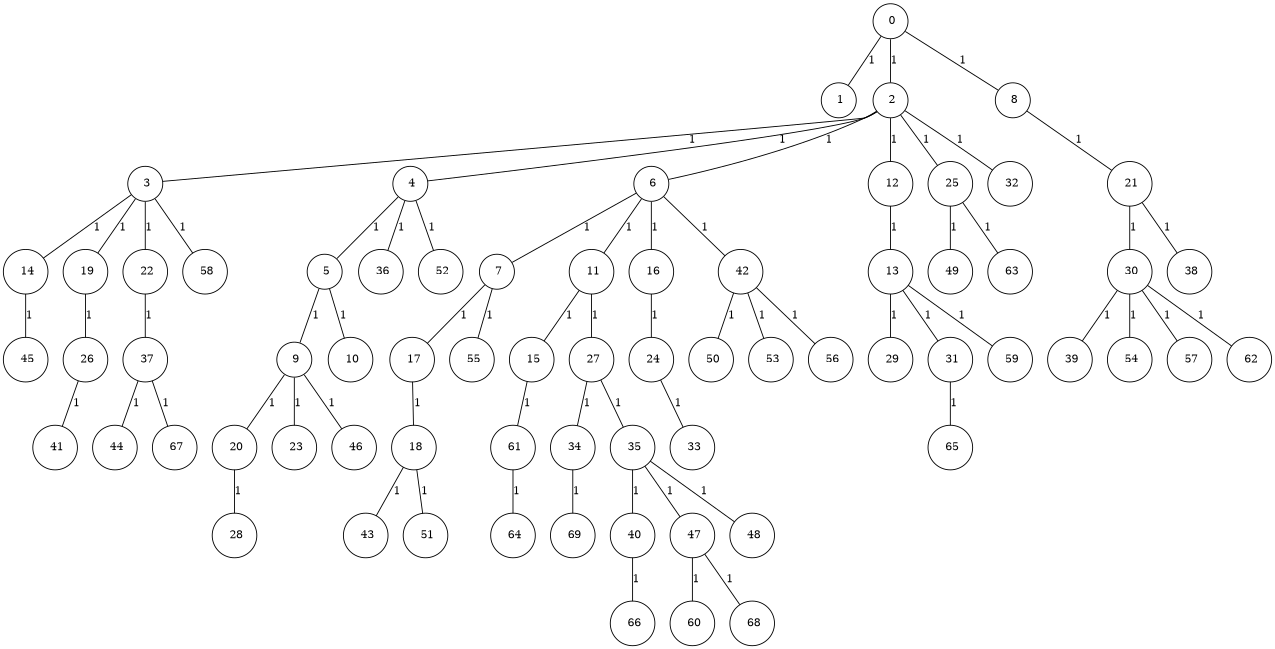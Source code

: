 graph G {
size="8.5,11;"
ratio = "expand;"
fixedsize="true;"
overlap="scale;"
node[shape=circle,width=.12,hight=.12,fontsize=12]
edge[fontsize=12]

0[label=" 0" color=black, pos="0.93683211,1.8814683!"];
1[label=" 1" color=black, pos="2.5515937,2.5500824!"];
2[label=" 2" color=black, pos="2.6477506,1.2938486!"];
3[label=" 3" color=black, pos="1.6936515,1.9988296!"];
4[label=" 4" color=black, pos="2.1744858,2.8767698!"];
5[label=" 5" color=black, pos="0.16982897,0.91993303!"];
6[label=" 6" color=black, pos="0.23731672,2.9802996!"];
7[label=" 7" color=black, pos="0.78050924,0.64437974!"];
8[label=" 8" color=black, pos="1.1336716,1.2692332!"];
9[label=" 9" color=black, pos="1.4015155,1.5872381!"];
10[label=" 10" color=black, pos="0.33938793,1.4302934!"];
11[label=" 11" color=black, pos="1.1325755,1.0319453!"];
12[label=" 12" color=black, pos="2.844322,1.0815278!"];
13[label=" 13" color=black, pos="1.1284355,2.5816054!"];
14[label=" 14" color=black, pos="2.7224378,0.10091218!"];
15[label=" 15" color=black, pos="1.4571569,0.22028837!"];
16[label=" 16" color=black, pos="0.27113993,1.2760938!"];
17[label=" 17" color=black, pos="1.3088371,1.7219216!"];
18[label=" 18" color=black, pos="2.7444186,1.6812645!"];
19[label=" 19" color=black, pos="0.58133798,1.1840555!"];
20[label=" 20" color=black, pos="2.6219248,0.43981098!"];
21[label=" 21" color=black, pos="2.267044,2.1161124!"];
22[label=" 22" color=black, pos="2.5833215,1.4924288!"];
23[label=" 23" color=black, pos="1.9623165,1.6313068!"];
24[label=" 24" color=black, pos="0.20223874,1.9061119!"];
25[label=" 25" color=black, pos="2.7707325,2.1593009!"];
26[label=" 26" color=black, pos="0.78024851,0.39214514!"];
27[label=" 27" color=black, pos="2.5537751,2.7872465!"];
28[label=" 28" color=black, pos="0.84178386,0.92606015!"];
29[label=" 29" color=black, pos="1.2484739,1.0983097!"];
30[label=" 30" color=black, pos="0.25919718,2.8722737!"];
31[label=" 31" color=black, pos="1.3034557,1.4549702!"];
32[label=" 32" color=black, pos="1.4109811,0.016770329!"];
33[label=" 33" color=black, pos="1.9891156,0.6968646!"];
34[label=" 34" color=black, pos="2.0166367,0.13095062!"];
35[label=" 35" color=black, pos="1.6652104,1.7461117!"];
36[label=" 36" color=black, pos="2.1452546,1.6158221!"];
37[label=" 37" color=black, pos="1.7143445,1.2255238!"];
38[label=" 38" color=black, pos="1.3048703,1.1950554!"];
39[label=" 39" color=black, pos="1.601378,1.1140205!"];
40[label=" 40" color=black, pos="0.011107598,2.1940727!"];
41[label=" 41" color=black, pos="1.3068621,0.76958734!"];
42[label=" 42" color=black, pos="1.979947,0.89391063!"];
43[label=" 43" color=black, pos="0.81873506,2.1521516!"];
44[label=" 44" color=black, pos="0.31219426,2.3577181!"];
45[label=" 45" color=black, pos="0.48210553,1.0000804!"];
46[label=" 46" color=black, pos="2.6810393,2.3953019!"];
47[label=" 47" color=black, pos="0.84516125,1.2947764!"];
48[label=" 48" color=black, pos="2.6401132,2.8564921!"];
49[label=" 49" color=black, pos="1.3797863,0.27047415!"];
50[label=" 50" color=black, pos="2.5266174,2.0048907!"];
51[label=" 51" color=black, pos="1.8044071,2.3093421!"];
52[label=" 52" color=black, pos="1.925016,2.1431401!"];
53[label=" 53" color=black, pos="0.25030199,1.1940974!"];
54[label=" 54" color=black, pos="2.3383563,1.2137586!"];
55[label=" 55" color=black, pos="2.0987217,2.0397864!"];
56[label=" 56" color=black, pos="1.9973841,0.68581033!"];
57[label=" 57" color=black, pos="0.52235782,2.7369037!"];
58[label=" 58" color=black, pos="0.12066925,1.3943276!"];
59[label=" 59" color=black, pos="0.89883671,1.0416778!"];
60[label=" 60" color=black, pos="2.3707298,2.2309742!"];
61[label=" 61" color=black, pos="1.3280385,2.5523731!"];
62[label=" 62" color=black, pos="0.014470926,2.8499122!"];
63[label=" 63" color=black, pos="1.2746667,2.8520276!"];
64[label=" 64" color=black, pos="2.785977,2.6492211!"];
65[label=" 65" color=black, pos="1.4941224,1.35731!"];
66[label=" 66" color=black, pos="2.1279193,2.5398681!"];
67[label=" 67" color=black, pos="1.4553073,1.8506087!"];
68[label=" 68" color=black, pos="0.76636382,1.4470688!"];
69[label=" 69" color=black, pos="0.50665451,0.76079701!"];
0--1[label="1"]
0--2[label="1"]
0--8[label="1"]
2--3[label="1"]
2--4[label="1"]
2--6[label="1"]
2--12[label="1"]
2--25[label="1"]
2--32[label="1"]
3--14[label="1"]
3--19[label="1"]
3--22[label="1"]
3--58[label="1"]
4--5[label="1"]
4--36[label="1"]
4--52[label="1"]
5--9[label="1"]
5--10[label="1"]
6--7[label="1"]
6--11[label="1"]
6--16[label="1"]
6--42[label="1"]
7--17[label="1"]
7--55[label="1"]
8--21[label="1"]
9--20[label="1"]
9--23[label="1"]
9--46[label="1"]
11--15[label="1"]
11--27[label="1"]
12--13[label="1"]
13--29[label="1"]
13--31[label="1"]
13--59[label="1"]
14--45[label="1"]
15--61[label="1"]
16--24[label="1"]
17--18[label="1"]
18--43[label="1"]
18--51[label="1"]
19--26[label="1"]
20--28[label="1"]
21--30[label="1"]
21--38[label="1"]
22--37[label="1"]
24--33[label="1"]
25--49[label="1"]
25--63[label="1"]
26--41[label="1"]
27--34[label="1"]
27--35[label="1"]
30--39[label="1"]
30--54[label="1"]
30--57[label="1"]
30--62[label="1"]
31--65[label="1"]
34--69[label="1"]
35--40[label="1"]
35--47[label="1"]
35--48[label="1"]
37--44[label="1"]
37--67[label="1"]
40--66[label="1"]
42--50[label="1"]
42--53[label="1"]
42--56[label="1"]
47--60[label="1"]
47--68[label="1"]
61--64[label="1"]

}
